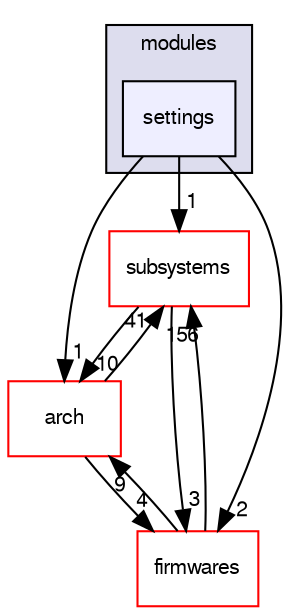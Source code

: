 digraph "sw/airborne/modules/settings" {
  compound=true
  node [ fontsize="10", fontname="FreeSans"];
  edge [ labelfontsize="10", labelfontname="FreeSans"];
  subgraph clusterdir_c2abcdd6ccb39c3582929c0e3f5651c2 {
    graph [ bgcolor="#ddddee", pencolor="black", label="modules" fontname="FreeSans", fontsize="10", URL="dir_c2abcdd6ccb39c3582929c0e3f5651c2.html"]
  dir_0ffb72b393f856c1d135a16a5bad050f [shape=box, label="settings", style="filled", fillcolor="#eeeeff", pencolor="black", URL="dir_0ffb72b393f856c1d135a16a5bad050f.html"];
  }
  dir_12d6ec7aac5a4a9b8cee17e35022d7c7 [shape=box label="subsystems" fillcolor="white" style="filled" color="red" URL="dir_12d6ec7aac5a4a9b8cee17e35022d7c7.html"];
  dir_fc6475eb39ea0144fb6697b809fd11a9 [shape=box label="arch" fillcolor="white" style="filled" color="red" URL="dir_fc6475eb39ea0144fb6697b809fd11a9.html"];
  dir_e7d2494544042a787a6ee70a779a5e07 [shape=box label="firmwares" fillcolor="white" style="filled" color="red" URL="dir_e7d2494544042a787a6ee70a779a5e07.html"];
  dir_12d6ec7aac5a4a9b8cee17e35022d7c7->dir_fc6475eb39ea0144fb6697b809fd11a9 [headlabel="10", labeldistance=1.5 headhref="dir_000051_000002.html"];
  dir_12d6ec7aac5a4a9b8cee17e35022d7c7->dir_e7d2494544042a787a6ee70a779a5e07 [headlabel="3", labeldistance=1.5 headhref="dir_000051_000105.html"];
  dir_fc6475eb39ea0144fb6697b809fd11a9->dir_12d6ec7aac5a4a9b8cee17e35022d7c7 [headlabel="41", labeldistance=1.5 headhref="dir_000002_000051.html"];
  dir_fc6475eb39ea0144fb6697b809fd11a9->dir_e7d2494544042a787a6ee70a779a5e07 [headlabel="4", labeldistance=1.5 headhref="dir_000002_000105.html"];
  dir_0ffb72b393f856c1d135a16a5bad050f->dir_12d6ec7aac5a4a9b8cee17e35022d7c7 [headlabel="1", labeldistance=1.5 headhref="dir_000208_000051.html"];
  dir_0ffb72b393f856c1d135a16a5bad050f->dir_fc6475eb39ea0144fb6697b809fd11a9 [headlabel="1", labeldistance=1.5 headhref="dir_000208_000002.html"];
  dir_0ffb72b393f856c1d135a16a5bad050f->dir_e7d2494544042a787a6ee70a779a5e07 [headlabel="2", labeldistance=1.5 headhref="dir_000208_000105.html"];
  dir_e7d2494544042a787a6ee70a779a5e07->dir_12d6ec7aac5a4a9b8cee17e35022d7c7 [headlabel="156", labeldistance=1.5 headhref="dir_000105_000051.html"];
  dir_e7d2494544042a787a6ee70a779a5e07->dir_fc6475eb39ea0144fb6697b809fd11a9 [headlabel="9", labeldistance=1.5 headhref="dir_000105_000002.html"];
}
